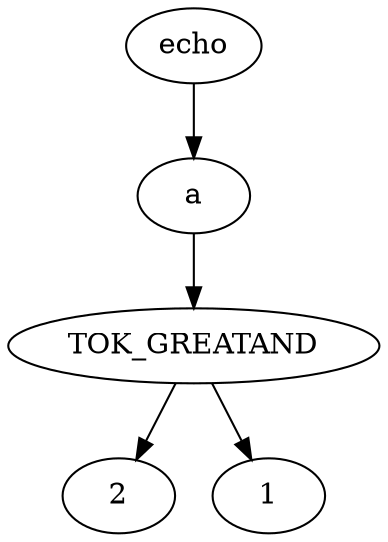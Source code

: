 digraph AST {
	node_0x7f9138d000c0 [label=echo];
	node_0x7f9138d000f0 [label=a];
	node_0x7f9138d000c0 -> node_0x7f9138d000f0;
	node_0x7f9138d005e0 [label=TOK_GREATAND];
	node_0x7f9138d000f0 -> node_0x7f9138d005e0;
	node_0x7f9138d00430 [label=2];
	node_0x7f9138d005e0 -> node_0x7f9138d00430;
	node_0x7f9138d004c0 [label=1];
	node_0x7f9138d005e0 -> node_0x7f9138d004c0;
}
